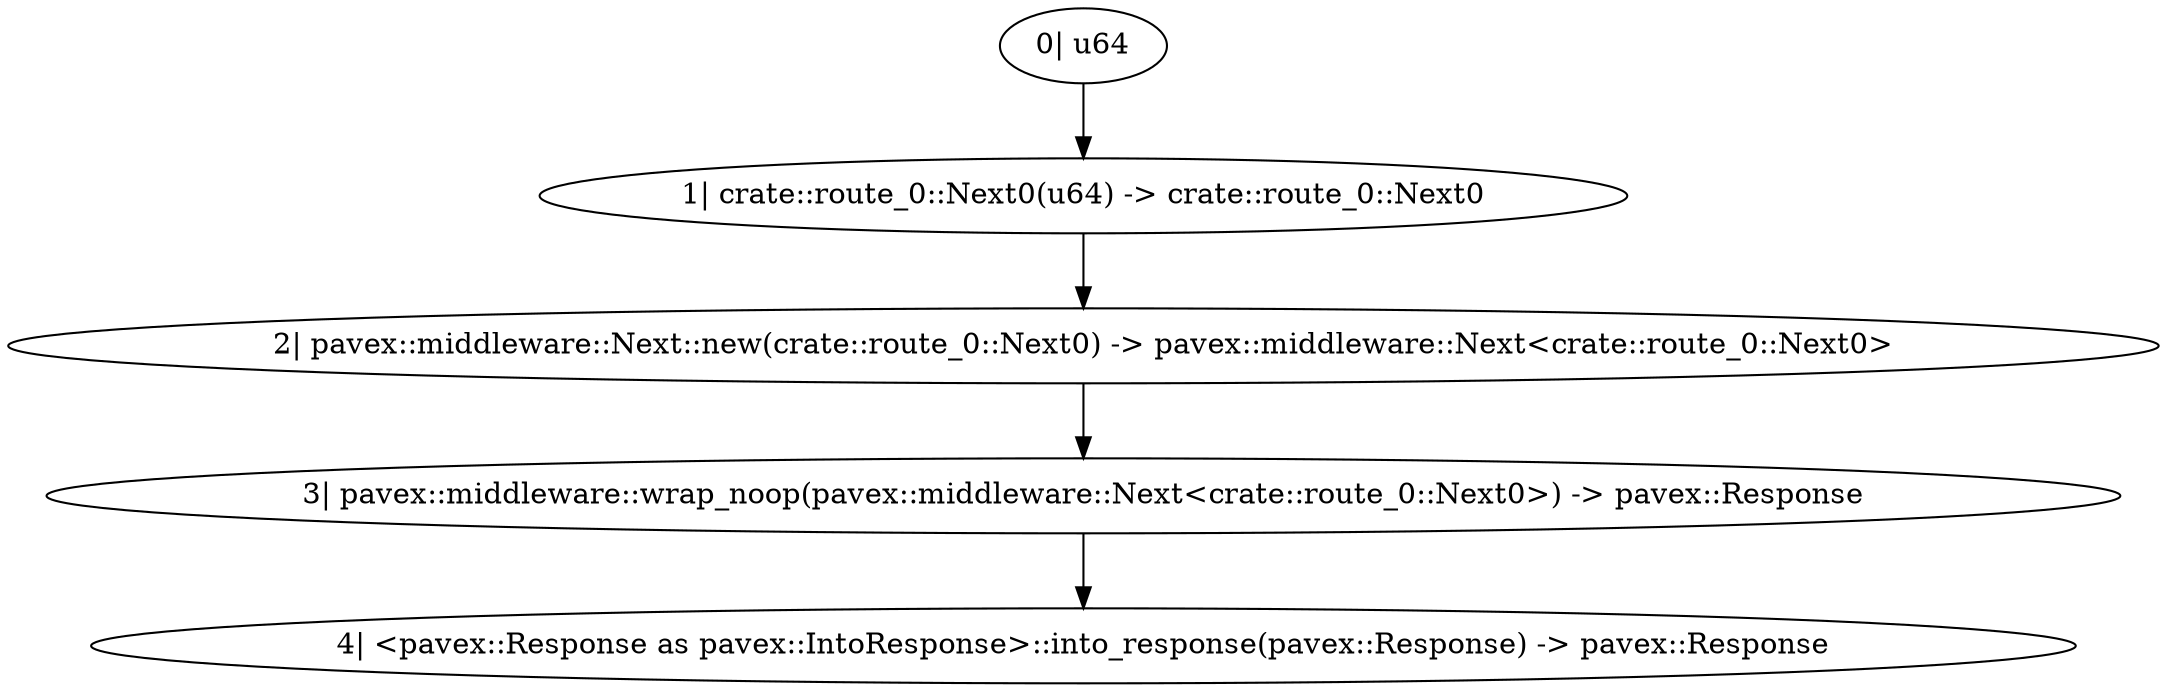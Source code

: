 digraph "GET /parent - 0" {
    0 [ label = "0| u64"]
    1 [ label = "1| crate::route_0::Next0(u64) -> crate::route_0::Next0"]
    2 [ label = "2| pavex::middleware::Next::new(crate::route_0::Next0) -> pavex::middleware::Next<crate::route_0::Next0>"]
    3 [ label = "3| pavex::middleware::wrap_noop(pavex::middleware::Next<crate::route_0::Next0>) -> pavex::Response"]
    4 [ label = "4| <pavex::Response as pavex::IntoResponse>::into_response(pavex::Response) -> pavex::Response"]
    2 -> 3 [ ]
    1 -> 2 [ ]
    0 -> 1 [ ]
    3 -> 4 [ ]
}

digraph "GET /parent - 1" {
    0 [ label = "0| u64"]
    1 [ label = "1| app_ea86e18a::parent_handler(u64) -> http::StatusCode"]
    2 [ label = "2| <http::StatusCode as pavex::IntoResponse>::into_response(http::StatusCode) -> pavex::Response"]
    0 -> 1 [ ]
    1 -> 2 [ ]
}

digraph "* * - 0" {
    0 [ label = "0| &pavex::router::AllowedMethods"]
    1 [ label = "1| crate::route_1::Next0(&'a pavex::router::AllowedMethods) -> crate::route_1::Next0<'a>"]
    2 [ label = "2| pavex::middleware::Next::new(crate::route_1::Next0<'a>) -> pavex::middleware::Next<crate::route_1::Next0<'a>>"]
    3 [ label = "3| pavex::middleware::wrap_noop(pavex::middleware::Next<crate::route_1::Next0<'a>>) -> pavex::Response"]
    4 [ label = "4| <pavex::Response as pavex::IntoResponse>::into_response(pavex::Response) -> pavex::Response"]
    2 -> 3 [ ]
    1 -> 2 [ ]
    3 -> 4 [ ]
    0 -> 1 [ ]
}

digraph "* * - 1" {
    0 [ label = "0| &pavex::router::AllowedMethods"]
    1 [ label = "1| pavex::router::default_fallback(&pavex::router::AllowedMethods) -> pavex::Response"]
    2 [ label = "2| <pavex::Response as pavex::IntoResponse>::into_response(pavex::Response) -> pavex::Response"]
    1 -> 2 [ ]
    0 -> 1 [ ]
}

digraph "GET /child - 0" {
    0 [ label = "0| u32"]
    1 [ label = "1| crate::route_2::Next0(u32) -> crate::route_2::Next0"]
    2 [ label = "2| pavex::middleware::Next::new(crate::route_2::Next0) -> pavex::middleware::Next<crate::route_2::Next0>"]
    3 [ label = "3| pavex::middleware::wrap_noop(pavex::middleware::Next<crate::route_2::Next0>) -> pavex::Response"]
    4 [ label = "4| <pavex::Response as pavex::IntoResponse>::into_response(pavex::Response) -> pavex::Response"]
    2 -> 3 [ ]
    1 -> 2 [ ]
    0 -> 1 [ ]
    3 -> 4 [ ]
}

digraph "GET /child - 1" {
    0 [ label = "0| u32"]
    1 [ label = "1| app_ea86e18a::child_handler(u32) -> http::StatusCode"]
    2 [ label = "2| <http::StatusCode as pavex::IntoResponse>::into_response(http::StatusCode) -> pavex::Response"]
    0 -> 1 [ ]
    1 -> 2 [ ]
}

digraph app_state {
    0 [ label = "0| app_ea86e18a::parent_singleton() -> u64"]
    1 [ label = "1| app_ea86e18a::singleton_dep() -> u16"]
    2 [ label = "2| app_ea86e18a::nested_singleton(u16) -> u32"]
    3 [ label = "3| crate::ApplicationState(u32, u64) -> crate::ApplicationState"]
    0 -> 3 [ ]
    2 -> 3 [ ]
    1 -> 2 [ ]
}
